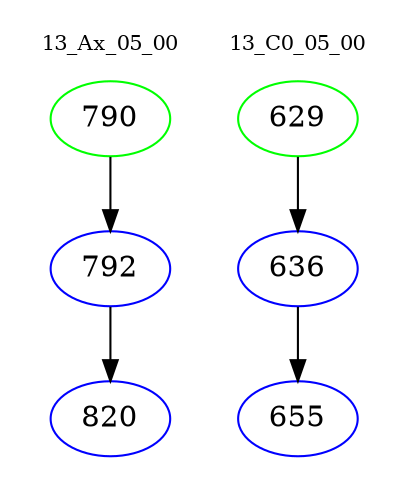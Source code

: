 digraph{
subgraph cluster_0 {
color = white
label = "13_Ax_05_00";
fontsize=10;
T0_790 [label="790", color="green"]
T0_790 -> T0_792 [color="black"]
T0_792 [label="792", color="blue"]
T0_792 -> T0_820 [color="black"]
T0_820 [label="820", color="blue"]
}
subgraph cluster_1 {
color = white
label = "13_C0_05_00";
fontsize=10;
T1_629 [label="629", color="green"]
T1_629 -> T1_636 [color="black"]
T1_636 [label="636", color="blue"]
T1_636 -> T1_655 [color="black"]
T1_655 [label="655", color="blue"]
}
}

